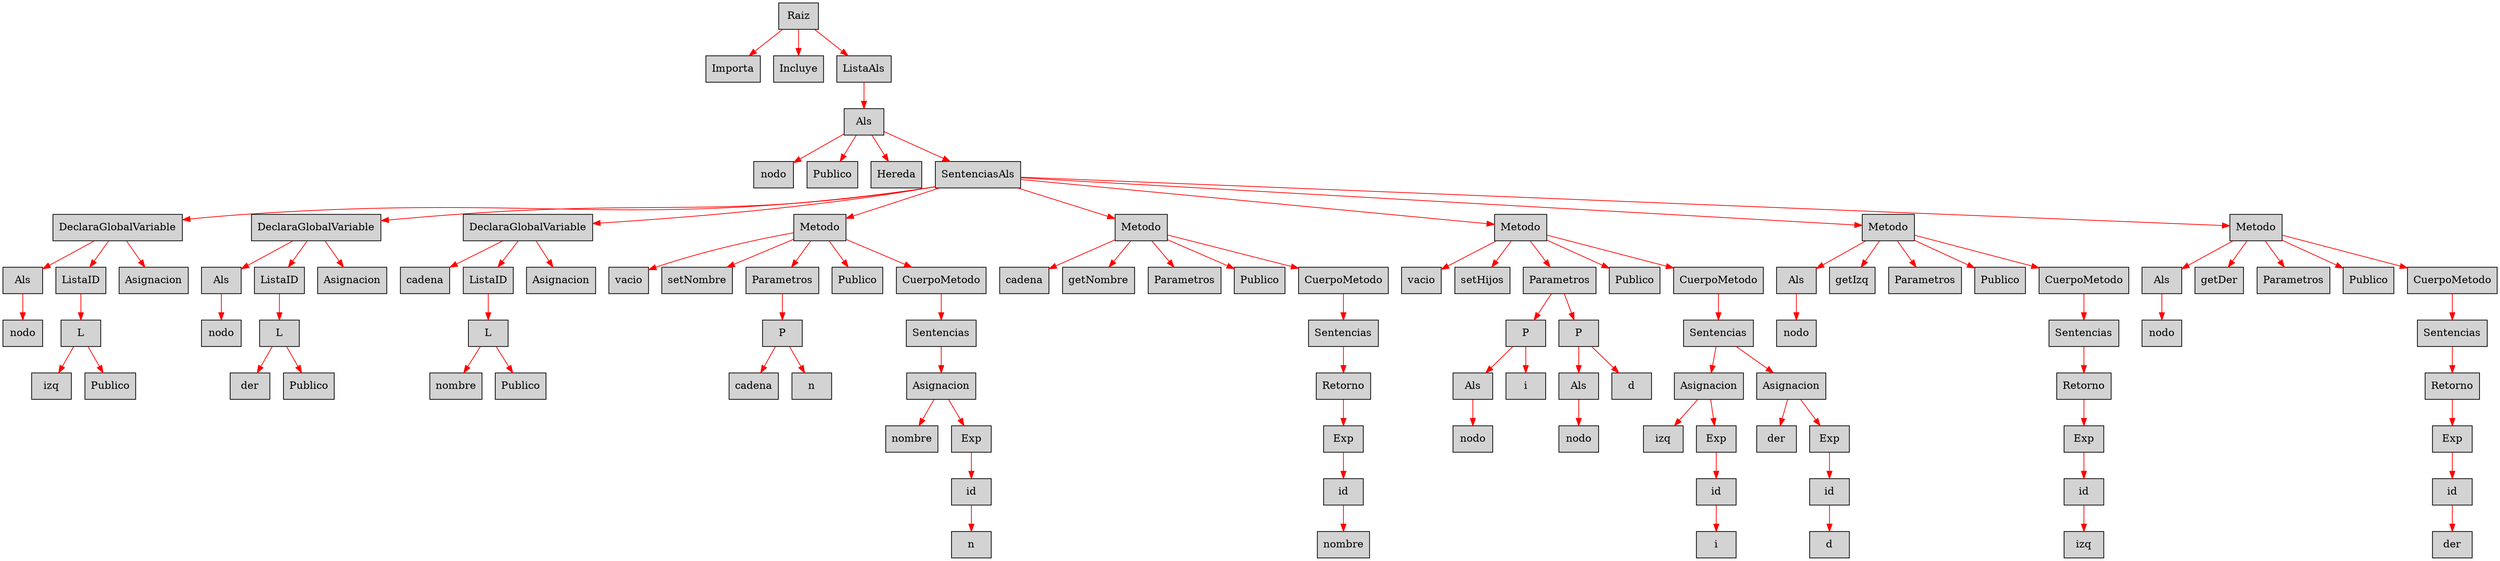 digraph G {node[shape=box, style=filled]; edge[color=red]
node1726113507[label="Raiz"];
 node1726113507->node1736649612;node1736649612[label="Importa"];
 node1726113507->node222069682;node222069682[label="Incluye"];
 node1726113507->node2010878851;node2010878851[label="ListaAls"];
 node2010878851->node50013925;node50013925[label="Als"];
 node50013925->node2086318717;node2086318717[label="nodo"];
 node50013925->node353537879;node353537879[label="Publico"];
 node50013925->node1048461821;node1048461821[label="Hereda"];
 node50013925->node1701414105;node1701414105[label="SentenciasAls"];
 node1701414105->node1275661139;node1275661139[label="DeclaraGlobalVariable"];
 node1275661139->node1306549682;node1306549682[label="Als"];
 node1306549682->node22912090;node22912090[label="nodo"];
 node1275661139->node683384804;node683384804[label="ListaID"];
 node683384804->node753682995;node753682995[label="L"];
 node753682995->node1663999953;node1663999953[label="izq"];
 node753682995->node243032226;node243032226[label="Publico"];
 node1275661139->node2051836470;node2051836470[label="Asignacion"];
 node1701414105->node876608158;node876608158[label="DeclaraGlobalVariable"];
 node876608158->node603470815;node603470815[label="Als"];
 node603470815->node1324103282;node1324103282[label="nodo"];
 node876608158->node1349458083;node1349458083[label="ListaID"];
 node1349458083->node458220346;node458220346[label="L"];
 node458220346->node2039153999;node2039153999[label="der"];
 node458220346->node1459348394;node1459348394[label="Publico"];
 node876608158->node2130269142;node2130269142[label="Asignacion"];
 node1701414105->node449526016;node449526016[label="DeclaraGlobalVariable"];
 node449526016->node1003218539;node1003218539[label="cadena"];
 node449526016->node841262091;node841262091[label="ListaID"];
 node841262091->node116864634;node116864634[label="L"];
 node116864634->node1169624221;node1169624221[label="nombre"];
 node116864634->node564871934;node564871934[label="Publico"];
 node449526016->node909684284;node909684284[label="Asignacion"];
 node1701414105->node163777127;node163777127[label="Metodo"];
 node163777127->node1961700390;node1961700390[label="vacio"];
 node163777127->node262810871;node262810871[label="setNombre"];
 node163777127->node2081438320;node2081438320[label="Parametros"];
 node2081438320->node1829869479;node1829869479[label="P"];
 node1829869479->node1887443519;node1887443519[label="cadena"];
 node1829869479->node781409612;node781409612[label="n"];
 node163777127->node1403855188;node1403855188[label="Publico"];
 node163777127->node845166633;node845166633[label="CuerpoMetodo"];
 node845166633->node1119985080;node1119985080[label="Sentencias"];
 node1119985080->node1980551569;node1980551569[label="Asignacion"];
 node1980551569->node1276242309;node1276242309[label="nombre"];
 node1980551569->node2130915678;node2130915678[label="Exp"];
 node2130915678->node828464987;node828464987[label="id"];
 node828464987->node561090751;node561090751[label="n"];
 node1701414105->node1659832533;node1659832533[label="Metodo"];
 node1659832533->node75521047;node75521047[label="cadena"];
 node1659832533->node1067466843;node1067466843[label="getNombre"];
 node1659832533->node318360440;node318360440[label="Parametros"];
 node1659832533->node147505234;node147505234[label="Publico"];
 node1659832533->node246175160;node246175160[label="CuerpoMetodo"];
 node246175160->node867401390;node867401390[label="Sentencias"];
 node867401390->node1875759531;node1875759531[label="Retorno"];
 node1875759531->node836457552;node836457552[label="Exp"];
 node836457552->node1563870790;node1563870790[label="id"];
 node1563870790->node1977128256;node1977128256[label="nombre"];
 node1701414105->node1947816665;node1947816665[label="Metodo"];
 node1947816665->node529261022;node529261022[label="vacio"];
 node1947816665->node1961103519;node1961103519[label="setHijos"];
 node1947816665->node1160247766;node1160247766[label="Parametros"];
 node1160247766->node2073490481;node2073490481[label="P"];
 node2073490481->node995327884;node995327884[label="Als"];
 node995327884->node1869078673;node1869078673[label="nodo"];
 node2073490481->node359947746;node359947746[label="i"];
 node1160247766->node1494160385;node1494160385[label="P"];
 node1494160385->node2038476723;node2038476723[label="Als"];
 node2038476723->node691252090;node691252090[label="nodo"];
 node1494160385->node505374963;node505374963[label="d"];
 node1947816665->node1066522669;node1066522669[label="Publico"];
 node1947816665->node1125127515;node1125127515[label="CuerpoMetodo"];
 node1125127515->node2001473080;node2001473080[label="Sentencias"];
 node2001473080->node317827282;node317827282[label="Asignacion"];
 node317827282->node588274193;node588274193[label="izq"];
 node317827282->node1617504741;node1617504741[label="Exp"];
 node1617504741->node2000930334;node2000930334[label="id"];
 node2000930334->node1760253724;node1760253724[label="i"];
 node2001473080->node1233803458;node1233803458[label="Asignacion"];
 node1233803458->node1610970647;node1610970647[label="der"];
 node1233803458->node161427263;node161427263[label="Exp"];
 node161427263->node998165159;node998165159[label="id"];
 node998165159->node539613506;node539613506[label="d"];
 node1701414105->node1800910494;node1800910494[label="Metodo"];
 node1800910494->node457280028;node457280028[label="Als"];
 node457280028->node1445412897;node1445412897[label="nodo"];
 node1800910494->node942305390;node942305390[label="getIzq"];
 node1800910494->node1847579315;node1847579315[label="Parametros"];
 node1800910494->node2040116230;node2040116230[label="Publico"];
 node1800910494->node357815644;node357815644[label="CuerpoMetodo"];
 node357815644->node2123460248;node2123460248[label="Sentencias"];
 node2123460248->node1846260147;node1846260147[label="Retorno"];
 node1846260147->node1518735856;node1518735856[label="Exp"];
 node1518735856->node1366611657;node1366611657[label="id"];
 node1366611657->node618960849;node618960849[label="izq"];
 node1701414105->node399588567;node399588567[label="Metodo"];
 node399588567->node2108864076;node2108864076[label="Als"];
 node2108864076->node176682413;node176682413[label="nodo"];
 node399588567->node182300979;node182300979[label="getDer"];
 node399588567->node351535931;node351535931[label="Parametros"];
 node399588567->node2090653503;node2090653503[label="Publico"];
 node399588567->node1233350556;node1233350556[label="CuerpoMetodo"];
 node1233350556->node774904758;node774904758[label="Sentencias"];
 node774904758->node443103376;node443103376[label="Retorno"];
 node443103376->node14037453;node14037453[label="Exp"];
 node14037453->node1383813572;node1383813572[label="id"];
 node1383813572->node2092436886;node2092436886[label="der"];

}
